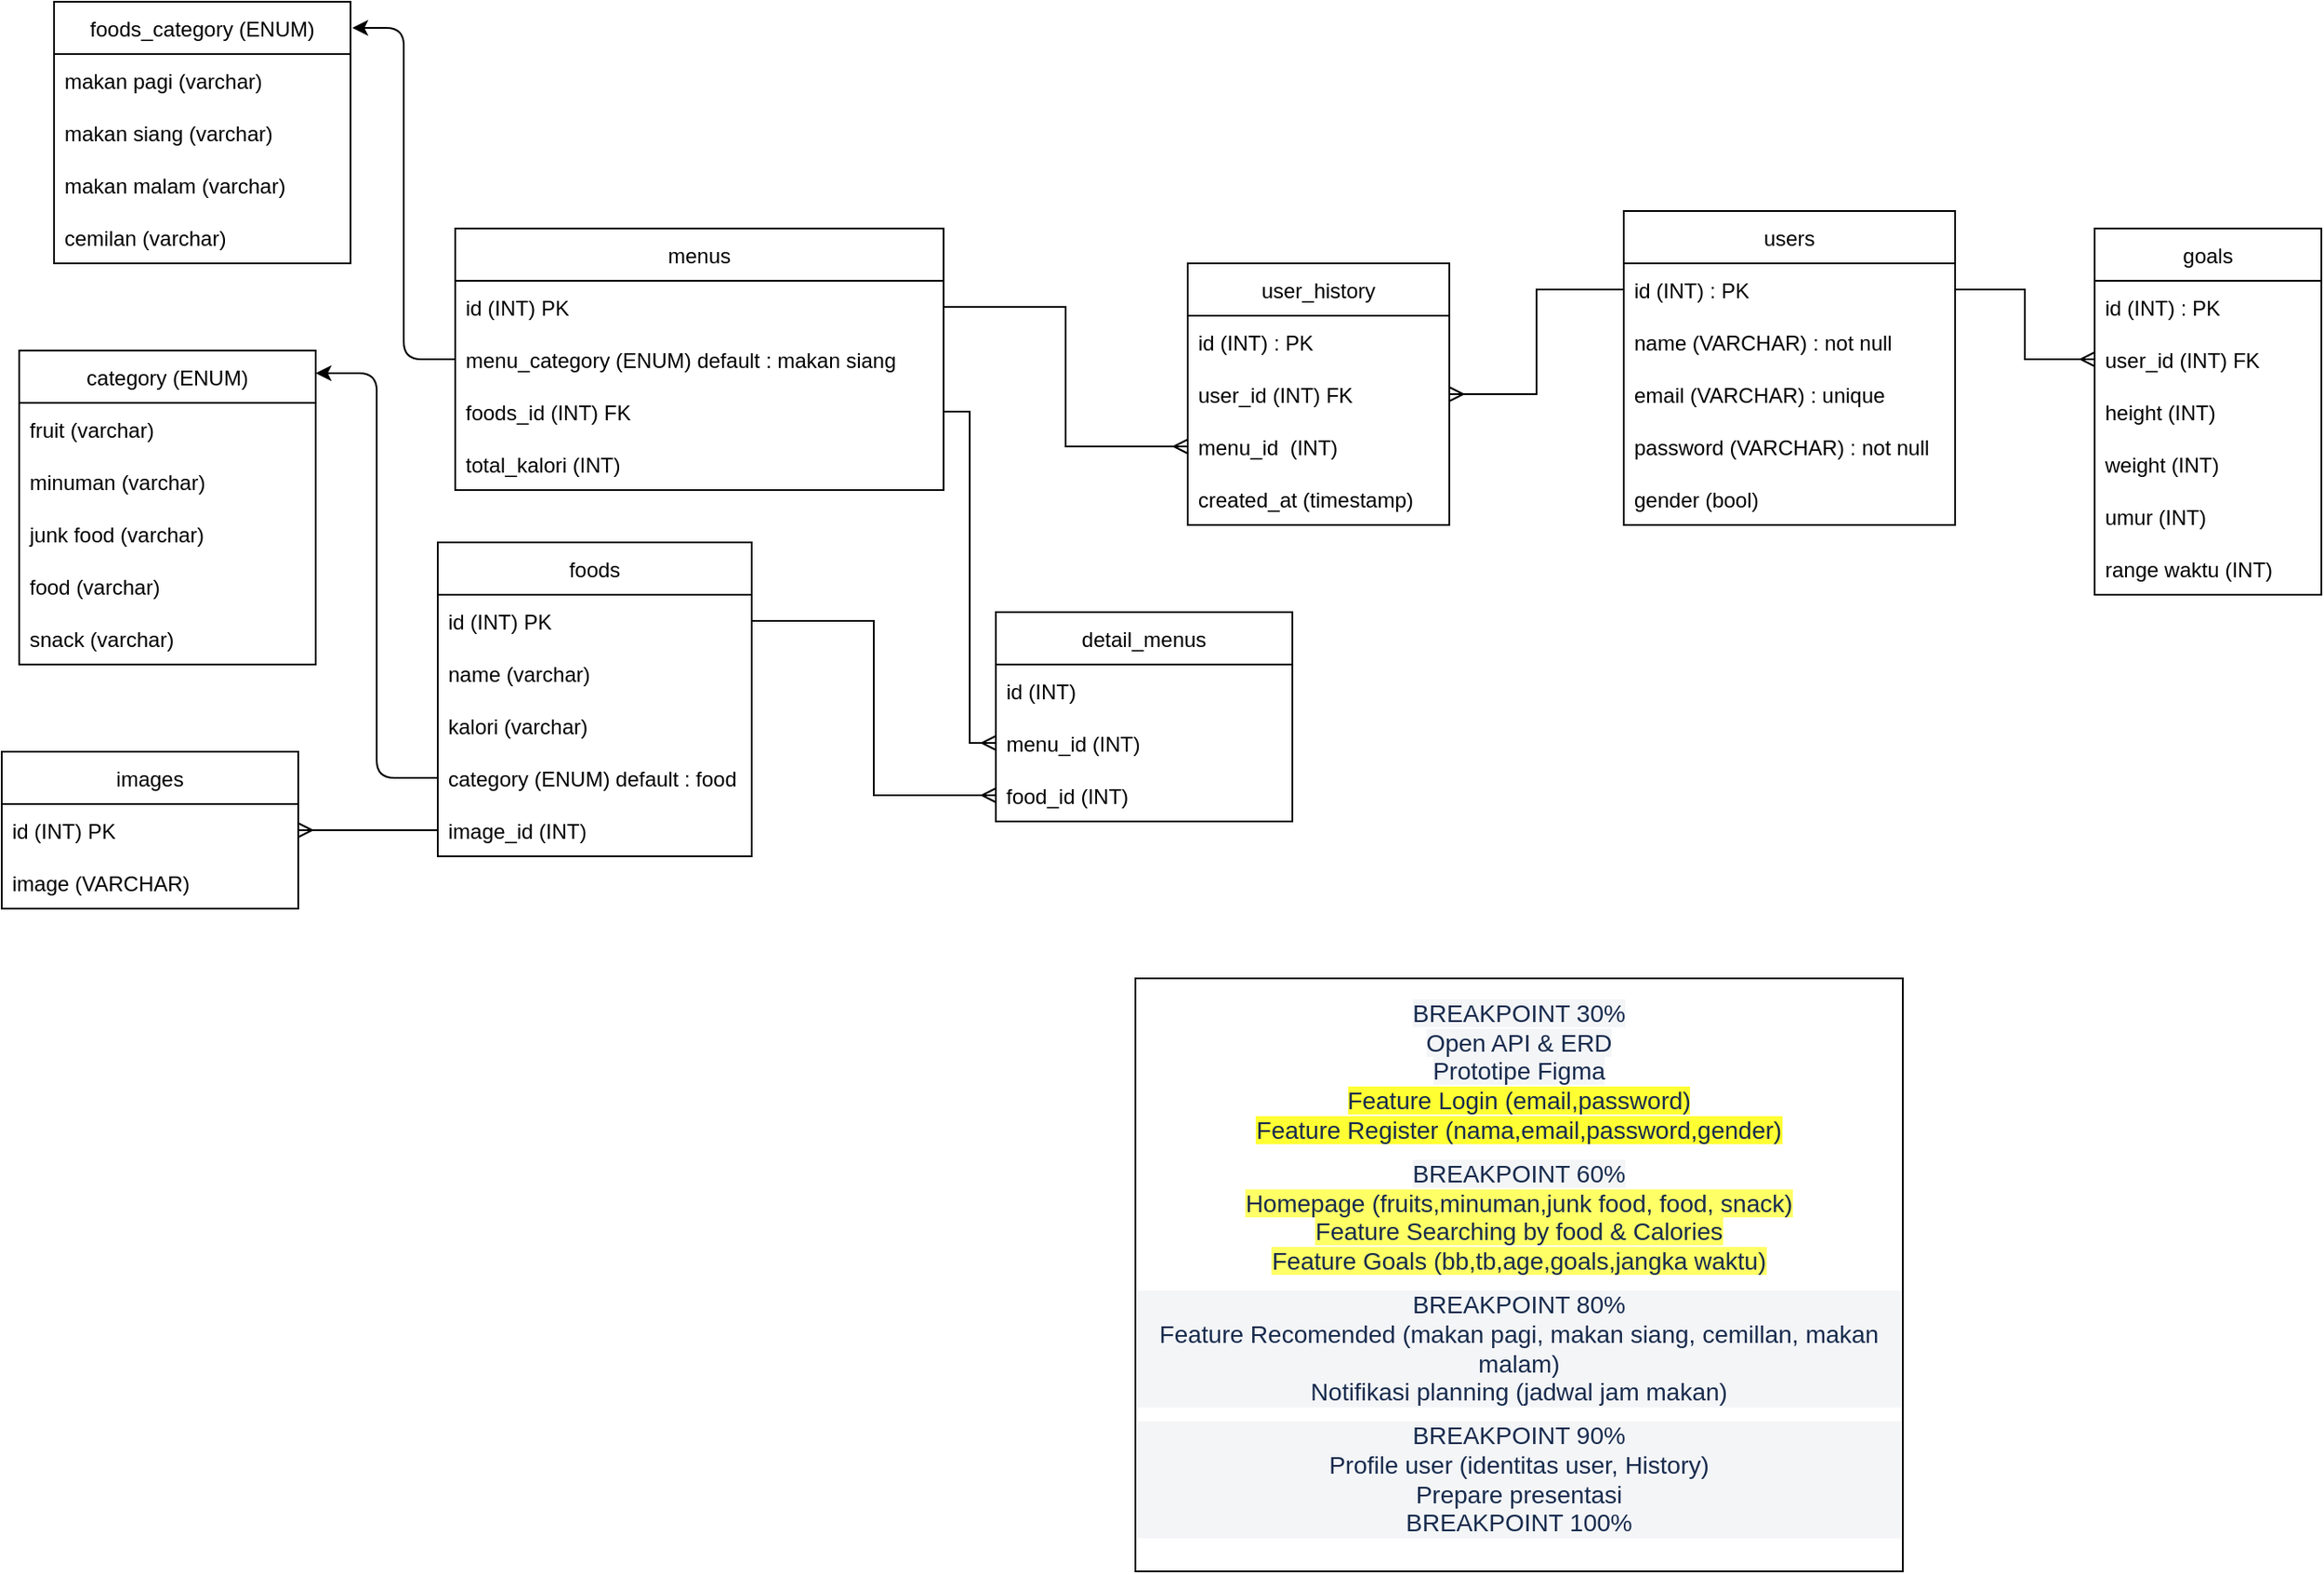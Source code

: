 <mxfile>
    <diagram id="cJwIZMxX6NavqjxChlhD" name="Page-1">
        <mxGraphModel dx="1247" dy="1328" grid="1" gridSize="10" guides="1" tooltips="1" connect="1" arrows="1" fold="1" page="1" pageScale="1" pageWidth="1100" pageHeight="850" math="0" shadow="0">
            <root>
                <mxCell id="0"/>
                <mxCell id="1" parent="0"/>
                <mxCell id="2" value="users" style="swimlane;fontStyle=0;childLayout=stackLayout;horizontal=1;startSize=30;horizontalStack=0;resizeParent=1;resizeParentMax=0;resizeLast=0;collapsible=1;marginBottom=0;" parent="1" vertex="1">
                    <mxGeometry x="1010" y="-60" width="190" height="180" as="geometry"/>
                </mxCell>
                <mxCell id="3" value="id (INT) : PK" style="text;strokeColor=none;fillColor=none;align=left;verticalAlign=middle;spacingLeft=4;spacingRight=4;overflow=hidden;points=[[0,0.5],[1,0.5]];portConstraint=eastwest;rotatable=0;" parent="2" vertex="1">
                    <mxGeometry y="30" width="190" height="30" as="geometry"/>
                </mxCell>
                <mxCell id="4" value="name (VARCHAR) : not null" style="text;strokeColor=none;fillColor=none;align=left;verticalAlign=middle;spacingLeft=4;spacingRight=4;overflow=hidden;points=[[0,0.5],[1,0.5]];portConstraint=eastwest;rotatable=0;" parent="2" vertex="1">
                    <mxGeometry y="60" width="190" height="30" as="geometry"/>
                </mxCell>
                <mxCell id="5" value="email (VARCHAR) : unique" style="text;strokeColor=none;fillColor=none;align=left;verticalAlign=middle;spacingLeft=4;spacingRight=4;overflow=hidden;points=[[0,0.5],[1,0.5]];portConstraint=eastwest;rotatable=0;" parent="2" vertex="1">
                    <mxGeometry y="90" width="190" height="30" as="geometry"/>
                </mxCell>
                <mxCell id="6" value="password (VARCHAR) : not null" style="text;strokeColor=none;fillColor=none;align=left;verticalAlign=middle;spacingLeft=4;spacingRight=4;overflow=hidden;points=[[0,0.5],[1,0.5]];portConstraint=eastwest;rotatable=0;" parent="2" vertex="1">
                    <mxGeometry y="120" width="190" height="30" as="geometry"/>
                </mxCell>
                <mxCell id="162" value="gender (bool)" style="text;strokeColor=none;fillColor=none;align=left;verticalAlign=middle;spacingLeft=4;spacingRight=4;overflow=hidden;points=[[0,0.5],[1,0.5]];portConstraint=eastwest;rotatable=0;" parent="2" vertex="1">
                    <mxGeometry y="150" width="190" height="30" as="geometry"/>
                </mxCell>
                <mxCell id="102" value="category (ENUM)" style="swimlane;fontStyle=0;childLayout=stackLayout;horizontal=1;startSize=30;horizontalStack=0;resizeParent=1;resizeParentMax=0;resizeLast=0;collapsible=1;marginBottom=0;" parent="1" vertex="1">
                    <mxGeometry x="90" y="20" width="170" height="180" as="geometry"/>
                </mxCell>
                <mxCell id="104" value="fruit (varchar)" style="text;strokeColor=none;fillColor=none;align=left;verticalAlign=middle;spacingLeft=4;spacingRight=4;overflow=hidden;points=[[0,0.5],[1,0.5]];portConstraint=eastwest;rotatable=0;" parent="102" vertex="1">
                    <mxGeometry y="30" width="170" height="30" as="geometry"/>
                </mxCell>
                <mxCell id="177" value="minuman (varchar)" style="text;strokeColor=none;fillColor=none;align=left;verticalAlign=middle;spacingLeft=4;spacingRight=4;overflow=hidden;points=[[0,0.5],[1,0.5]];portConstraint=eastwest;rotatable=0;" parent="102" vertex="1">
                    <mxGeometry y="60" width="170" height="30" as="geometry"/>
                </mxCell>
                <mxCell id="178" value="junk food (varchar)" style="text;strokeColor=none;fillColor=none;align=left;verticalAlign=middle;spacingLeft=4;spacingRight=4;overflow=hidden;points=[[0,0.5],[1,0.5]];portConstraint=eastwest;rotatable=0;" parent="102" vertex="1">
                    <mxGeometry y="90" width="170" height="30" as="geometry"/>
                </mxCell>
                <mxCell id="179" value="food (varchar)" style="text;strokeColor=none;fillColor=none;align=left;verticalAlign=middle;spacingLeft=4;spacingRight=4;overflow=hidden;points=[[0,0.5],[1,0.5]];portConstraint=eastwest;rotatable=0;" parent="102" vertex="1">
                    <mxGeometry y="120" width="170" height="30" as="geometry"/>
                </mxCell>
                <mxCell id="180" value="snack (varchar)" style="text;strokeColor=none;fillColor=none;align=left;verticalAlign=middle;spacingLeft=4;spacingRight=4;overflow=hidden;points=[[0,0.5],[1,0.5]];portConstraint=eastwest;rotatable=0;" parent="102" vertex="1">
                    <mxGeometry y="150" width="170" height="30" as="geometry"/>
                </mxCell>
                <mxCell id="115" value="images" style="swimlane;fontStyle=0;childLayout=stackLayout;horizontal=1;startSize=30;horizontalStack=0;resizeParent=1;resizeParentMax=0;resizeLast=0;collapsible=1;marginBottom=0;" parent="1" vertex="1">
                    <mxGeometry x="80" y="250" width="170" height="90" as="geometry"/>
                </mxCell>
                <mxCell id="116" value="id (INT) PK" style="text;strokeColor=none;fillColor=none;align=left;verticalAlign=middle;spacingLeft=4;spacingRight=4;overflow=hidden;points=[[0,0.5],[1,0.5]];portConstraint=eastwest;rotatable=0;" parent="115" vertex="1">
                    <mxGeometry y="30" width="170" height="30" as="geometry"/>
                </mxCell>
                <mxCell id="117" value="image (VARCHAR) " style="text;strokeColor=none;fillColor=none;align=left;verticalAlign=middle;spacingLeft=4;spacingRight=4;overflow=hidden;points=[[0,0.5],[1,0.5]];portConstraint=eastwest;rotatable=0;" parent="115" vertex="1">
                    <mxGeometry y="60" width="170" height="30" as="geometry"/>
                </mxCell>
                <mxCell id="118" value="" style="edgeStyle=elbowEdgeStyle;fontSize=12;html=1;endArrow=ERmany;rounded=0;exitX=0;exitY=0.5;exitDx=0;exitDy=0;entryX=1;entryY=0.5;entryDx=0;entryDy=0;" parent="1" source="160" target="116" edge="1">
                    <mxGeometry width="100" height="100" relative="1" as="geometry">
                        <mxPoint x="310" y="265.0" as="sourcePoint"/>
                        <mxPoint x="150" y="380" as="targetPoint"/>
                    </mxGeometry>
                </mxCell>
                <mxCell id="155" value="foods" style="swimlane;fontStyle=0;childLayout=stackLayout;horizontal=1;startSize=30;horizontalStack=0;resizeParent=1;resizeParentMax=0;resizeLast=0;collapsible=1;marginBottom=0;" parent="1" vertex="1">
                    <mxGeometry x="330" y="130" width="180" height="180" as="geometry"/>
                </mxCell>
                <mxCell id="156" value="id (INT) PK" style="text;strokeColor=none;fillColor=none;align=left;verticalAlign=middle;spacingLeft=4;spacingRight=4;overflow=hidden;points=[[0,0.5],[1,0.5]];portConstraint=eastwest;rotatable=0;" parent="155" vertex="1">
                    <mxGeometry y="30" width="180" height="30" as="geometry"/>
                </mxCell>
                <mxCell id="157" value="name (varchar)" style="text;strokeColor=none;fillColor=none;align=left;verticalAlign=middle;spacingLeft=4;spacingRight=4;overflow=hidden;points=[[0,0.5],[1,0.5]];portConstraint=eastwest;rotatable=0;" parent="155" vertex="1">
                    <mxGeometry y="60" width="180" height="30" as="geometry"/>
                </mxCell>
                <mxCell id="158" value="kalori (varchar)" style="text;strokeColor=none;fillColor=none;align=left;verticalAlign=middle;spacingLeft=4;spacingRight=4;overflow=hidden;points=[[0,0.5],[1,0.5]];portConstraint=eastwest;rotatable=0;" parent="155" vertex="1">
                    <mxGeometry y="90" width="180" height="30" as="geometry"/>
                </mxCell>
                <mxCell id="159" value="category (ENUM) default : food" style="text;strokeColor=none;fillColor=none;align=left;verticalAlign=middle;spacingLeft=4;spacingRight=4;overflow=hidden;points=[[0,0.5],[1,0.5]];portConstraint=eastwest;rotatable=0;" parent="155" vertex="1">
                    <mxGeometry y="120" width="180" height="30" as="geometry"/>
                </mxCell>
                <mxCell id="160" value="image_id (INT)" style="text;strokeColor=none;fillColor=none;align=left;verticalAlign=middle;spacingLeft=4;spacingRight=4;overflow=hidden;points=[[0,0.5],[1,0.5]];portConstraint=eastwest;rotatable=0;" parent="155" vertex="1">
                    <mxGeometry y="150" width="180" height="30" as="geometry"/>
                </mxCell>
                <mxCell id="163" value="goals" style="swimlane;fontStyle=0;childLayout=stackLayout;horizontal=1;startSize=30;horizontalStack=0;resizeParent=1;resizeParentMax=0;resizeLast=0;collapsible=1;marginBottom=0;" parent="1" vertex="1">
                    <mxGeometry x="1280" y="-50" width="130" height="210" as="geometry"/>
                </mxCell>
                <mxCell id="164" value="id (INT) : PK" style="text;strokeColor=none;fillColor=none;align=left;verticalAlign=middle;spacingLeft=4;spacingRight=4;overflow=hidden;points=[[0,0.5],[1,0.5]];portConstraint=eastwest;rotatable=0;" parent="163" vertex="1">
                    <mxGeometry y="30" width="130" height="30" as="geometry"/>
                </mxCell>
                <mxCell id="173" value="user_id (INT) FK" style="text;strokeColor=none;fillColor=none;align=left;verticalAlign=middle;spacingLeft=4;spacingRight=4;overflow=hidden;points=[[0,0.5],[1,0.5]];portConstraint=eastwest;rotatable=0;" parent="163" vertex="1">
                    <mxGeometry y="60" width="130" height="30" as="geometry"/>
                </mxCell>
                <mxCell id="168" value="height (INT)" style="text;strokeColor=none;fillColor=none;align=left;verticalAlign=middle;spacingLeft=4;spacingRight=4;overflow=hidden;points=[[0,0.5],[1,0.5]];portConstraint=eastwest;rotatable=0;" parent="163" vertex="1">
                    <mxGeometry y="90" width="130" height="30" as="geometry"/>
                </mxCell>
                <mxCell id="169" value="weight (INT)" style="text;strokeColor=none;fillColor=none;align=left;verticalAlign=middle;spacingLeft=4;spacingRight=4;overflow=hidden;points=[[0,0.5],[1,0.5]];portConstraint=eastwest;rotatable=0;" parent="163" vertex="1">
                    <mxGeometry y="120" width="130" height="30" as="geometry"/>
                </mxCell>
                <mxCell id="170" value="umur (INT)" style="text;strokeColor=none;fillColor=none;align=left;verticalAlign=middle;spacingLeft=4;spacingRight=4;overflow=hidden;points=[[0,0.5],[1,0.5]];portConstraint=eastwest;rotatable=0;" parent="163" vertex="1">
                    <mxGeometry y="150" width="130" height="30" as="geometry"/>
                </mxCell>
                <mxCell id="172" value="range waktu (INT)" style="text;strokeColor=none;fillColor=none;align=left;verticalAlign=middle;spacingLeft=4;spacingRight=4;overflow=hidden;points=[[0,0.5],[1,0.5]];portConstraint=eastwest;rotatable=0;" parent="163" vertex="1">
                    <mxGeometry y="180" width="130" height="30" as="geometry"/>
                </mxCell>
                <mxCell id="182" style="edgeStyle=elbowEdgeStyle;html=1;exitX=0;exitY=0.5;exitDx=0;exitDy=0;entryX=1;entryY=0.072;entryDx=0;entryDy=0;entryPerimeter=0;" parent="1" source="159" target="102" edge="1">
                    <mxGeometry relative="1" as="geometry">
                        <mxPoint x="690.0" y="215.0" as="targetPoint"/>
                        <mxPoint x="590" y="230" as="sourcePoint"/>
                    </mxGeometry>
                </mxCell>
                <mxCell id="183" value="&lt;p dir=&quot;auto&quot; style=&quot;margin: 0px 0px 8px ; color: rgb(23 , 43 , 77) ; font-size: 14px&quot;&gt;&lt;span style=&quot;background-color: rgb(244 , 245 , 247)&quot;&gt;BREAKPOINT 30%&lt;/span&gt;&lt;br&gt;&lt;span style=&quot;background-color: rgb(244 , 245 , 247)&quot;&gt;Open API &amp;amp; ERD&lt;/span&gt;&lt;br&gt;&lt;span style=&quot;background-color: rgb(244 , 245 , 247)&quot;&gt;Prototipe Figma&lt;/span&gt;&lt;br&gt;&lt;span style=&quot;background-color: rgb(255 , 255 , 51)&quot;&gt;Feature Login (email,password)&lt;br&gt;Feature Register (nama,email,password,gender)&lt;/span&gt;&lt;/p&gt;&lt;p dir=&quot;auto&quot; style=&quot;margin: 0px 0px 8px ; color: rgb(23 , 43 , 77) ; font-size: 14px&quot;&gt;&lt;span style=&quot;background-color: rgb(244 , 245 , 247)&quot;&gt;BREAKPOINT 60%&lt;/span&gt;&lt;br&gt;&lt;span style=&quot;background-color: rgb(255 , 255 , 102)&quot;&gt;Homepage (fruits,minuman,junk food, food, snack)&lt;br&gt;Feature Searching by food &amp;amp; Calories&lt;/span&gt;&lt;br&gt;&lt;span style=&quot;background-color: rgb(255 , 255 , 102)&quot;&gt;Feature Goals (bb,tb,age,goals,jangka waktu)&lt;/span&gt;&lt;/p&gt;&lt;p dir=&quot;auto&quot; style=&quot;margin: 0px 0px 8px ; color: rgb(23 , 43 , 77) ; font-family: , &amp;#34;blinkmacsystemfont&amp;#34; , &amp;#34;segoe ui&amp;#34; , &amp;#34;roboto&amp;#34; , &amp;#34;noto sans&amp;#34; , &amp;#34;ubuntu&amp;#34; , &amp;#34;droid sans&amp;#34; , &amp;#34;helvetica neue&amp;#34; , sans-serif ; font-size: 14px ; background-color: rgb(244 , 245 , 247)&quot;&gt;BREAKPOINT 80%&lt;br&gt;Feature Recomended (makan pagi, makan siang, cemillan, makan malam)&lt;br&gt;Notifikasi planning (jadwal jam makan)&lt;/p&gt;&lt;p dir=&quot;auto&quot; style=&quot;margin: 0px 0px 8px ; color: rgb(23 , 43 , 77) ; font-family: , &amp;#34;blinkmacsystemfont&amp;#34; , &amp;#34;segoe ui&amp;#34; , &amp;#34;roboto&amp;#34; , &amp;#34;noto sans&amp;#34; , &amp;#34;ubuntu&amp;#34; , &amp;#34;droid sans&amp;#34; , &amp;#34;helvetica neue&amp;#34; , sans-serif ; font-size: 14px ; background-color: rgb(244 , 245 , 247)&quot;&gt;BREAKPOINT 90%&lt;br&gt;Profile user (identitas user, History)&lt;br&gt;Prepare presentasi&lt;br&gt;BREAKPOINT 100%&lt;/p&gt;" style="whiteSpace=wrap;html=1;" vertex="1" parent="1">
                    <mxGeometry x="730" y="380" width="440" height="340" as="geometry"/>
                </mxCell>
                <mxCell id="186" value="menus" style="swimlane;fontStyle=0;childLayout=stackLayout;horizontal=1;startSize=30;horizontalStack=0;resizeParent=1;resizeParentMax=0;resizeLast=0;collapsible=1;marginBottom=0;" vertex="1" parent="1">
                    <mxGeometry x="340" y="-50" width="280" height="150" as="geometry"/>
                </mxCell>
                <mxCell id="187" value="id (INT) PK" style="text;strokeColor=none;fillColor=none;align=left;verticalAlign=middle;spacingLeft=4;spacingRight=4;overflow=hidden;points=[[0,0.5],[1,0.5]];portConstraint=eastwest;rotatable=0;" vertex="1" parent="186">
                    <mxGeometry y="30" width="280" height="30" as="geometry"/>
                </mxCell>
                <mxCell id="190" value="menu_category (ENUM) default : makan siang" style="text;strokeColor=none;fillColor=none;align=left;verticalAlign=middle;spacingLeft=4;spacingRight=4;overflow=hidden;points=[[0,0.5],[1,0.5]];portConstraint=eastwest;rotatable=0;" vertex="1" parent="186">
                    <mxGeometry y="60" width="280" height="30" as="geometry"/>
                </mxCell>
                <mxCell id="189" value="foods_id (INT) FK" style="text;strokeColor=none;fillColor=none;align=left;verticalAlign=middle;spacingLeft=4;spacingRight=4;overflow=hidden;points=[[0,0.5],[1,0.5]];portConstraint=eastwest;rotatable=0;" vertex="1" parent="186">
                    <mxGeometry y="90" width="280" height="30" as="geometry"/>
                </mxCell>
                <mxCell id="229" value="total_kalori (INT)" style="text;strokeColor=none;fillColor=none;align=left;verticalAlign=middle;spacingLeft=4;spacingRight=4;overflow=hidden;points=[[0,0.5],[1,0.5]];portConstraint=eastwest;rotatable=0;" vertex="1" parent="186">
                    <mxGeometry y="120" width="280" height="30" as="geometry"/>
                </mxCell>
                <mxCell id="192" value="foods_category (ENUM)" style="swimlane;fontStyle=0;childLayout=stackLayout;horizontal=1;startSize=30;horizontalStack=0;resizeParent=1;resizeParentMax=0;resizeLast=0;collapsible=1;marginBottom=0;" vertex="1" parent="1">
                    <mxGeometry x="110" y="-180" width="170" height="150" as="geometry"/>
                </mxCell>
                <mxCell id="193" value="makan pagi (varchar)" style="text;strokeColor=none;fillColor=none;align=left;verticalAlign=middle;spacingLeft=4;spacingRight=4;overflow=hidden;points=[[0,0.5],[1,0.5]];portConstraint=eastwest;rotatable=0;" vertex="1" parent="192">
                    <mxGeometry y="30" width="170" height="30" as="geometry"/>
                </mxCell>
                <mxCell id="194" value="makan siang (varchar)" style="text;strokeColor=none;fillColor=none;align=left;verticalAlign=middle;spacingLeft=4;spacingRight=4;overflow=hidden;points=[[0,0.5],[1,0.5]];portConstraint=eastwest;rotatable=0;" vertex="1" parent="192">
                    <mxGeometry y="60" width="170" height="30" as="geometry"/>
                </mxCell>
                <mxCell id="195" value="makan malam (varchar)" style="text;strokeColor=none;fillColor=none;align=left;verticalAlign=middle;spacingLeft=4;spacingRight=4;overflow=hidden;points=[[0,0.5],[1,0.5]];portConstraint=eastwest;rotatable=0;" vertex="1" parent="192">
                    <mxGeometry y="90" width="170" height="30" as="geometry"/>
                </mxCell>
                <mxCell id="196" value="cemilan (varchar)" style="text;strokeColor=none;fillColor=none;align=left;verticalAlign=middle;spacingLeft=4;spacingRight=4;overflow=hidden;points=[[0,0.5],[1,0.5]];portConstraint=eastwest;rotatable=0;" vertex="1" parent="192">
                    <mxGeometry y="120" width="170" height="30" as="geometry"/>
                </mxCell>
                <mxCell id="199" value="" style="edgeStyle=elbowEdgeStyle;fontSize=12;html=1;endArrow=ERmany;rounded=0;exitX=1;exitY=0.5;exitDx=0;exitDy=0;entryX=0;entryY=0.5;entryDx=0;entryDy=0;" edge="1" parent="1" source="189" target="204">
                    <mxGeometry width="100" height="100" relative="1" as="geometry">
                        <mxPoint x="690" y="150" as="sourcePoint"/>
                        <mxPoint x="840" y="80" as="targetPoint"/>
                    </mxGeometry>
                </mxCell>
                <mxCell id="202" value="detail_menus" style="swimlane;fontStyle=0;childLayout=stackLayout;horizontal=1;startSize=30;horizontalStack=0;resizeParent=1;resizeParentMax=0;resizeLast=0;collapsible=1;marginBottom=0;" vertex="1" parent="1">
                    <mxGeometry x="650" y="170" width="170" height="120" as="geometry"/>
                </mxCell>
                <mxCell id="203" value="id (INT)" style="text;strokeColor=none;fillColor=none;align=left;verticalAlign=middle;spacingLeft=4;spacingRight=4;overflow=hidden;points=[[0,0.5],[1,0.5]];portConstraint=eastwest;rotatable=0;" vertex="1" parent="202">
                    <mxGeometry y="30" width="170" height="30" as="geometry"/>
                </mxCell>
                <mxCell id="204" value="menu_id (INT)" style="text;strokeColor=none;fillColor=none;align=left;verticalAlign=middle;spacingLeft=4;spacingRight=4;overflow=hidden;points=[[0,0.5],[1,0.5]];portConstraint=eastwest;rotatable=0;" vertex="1" parent="202">
                    <mxGeometry y="60" width="170" height="30" as="geometry"/>
                </mxCell>
                <mxCell id="205" value="food_id (INT)" style="text;strokeColor=none;fillColor=none;align=left;verticalAlign=middle;spacingLeft=4;spacingRight=4;overflow=hidden;points=[[0,0.5],[1,0.5]];portConstraint=eastwest;rotatable=0;" vertex="1" parent="202">
                    <mxGeometry y="90" width="170" height="30" as="geometry"/>
                </mxCell>
                <mxCell id="214" value="" style="edgeStyle=elbowEdgeStyle;fontSize=12;html=1;endArrow=ERmany;rounded=0;exitX=1;exitY=0.5;exitDx=0;exitDy=0;entryX=0;entryY=0.5;entryDx=0;entryDy=0;" edge="1" parent="1" source="156" target="205">
                    <mxGeometry width="100" height="100" relative="1" as="geometry">
                        <mxPoint x="630" y="175" as="sourcePoint"/>
                        <mxPoint x="570" y="90" as="targetPoint"/>
                    </mxGeometry>
                </mxCell>
                <mxCell id="215" style="edgeStyle=elbowEdgeStyle;html=1;exitX=0;exitY=0.5;exitDx=0;exitDy=0;entryX=1.006;entryY=0.1;entryDx=0;entryDy=0;entryPerimeter=0;" edge="1" parent="1" source="190" target="192">
                    <mxGeometry relative="1" as="geometry">
                        <mxPoint x="1048.13" y="301.74" as="targetPoint"/>
                        <mxPoint x="1010" y="250" as="sourcePoint"/>
                    </mxGeometry>
                </mxCell>
                <mxCell id="216" value="" style="edgeStyle=elbowEdgeStyle;fontSize=12;html=1;endArrow=ERmany;rounded=0;exitX=1;exitY=0.5;exitDx=0;exitDy=0;entryX=0;entryY=0.5;entryDx=0;entryDy=0;" edge="1" parent="1" source="3" target="173">
                    <mxGeometry width="100" height="100" relative="1" as="geometry">
                        <mxPoint x="1450" y="220" as="sourcePoint"/>
                        <mxPoint x="1360" y="180" as="targetPoint"/>
                    </mxGeometry>
                </mxCell>
                <mxCell id="217" value="user_history" style="swimlane;fontStyle=0;childLayout=stackLayout;horizontal=1;startSize=30;horizontalStack=0;resizeParent=1;resizeParentMax=0;resizeLast=0;collapsible=1;marginBottom=0;" vertex="1" parent="1">
                    <mxGeometry x="760" y="-30" width="150" height="150" as="geometry"/>
                </mxCell>
                <mxCell id="218" value="id (INT) : PK" style="text;strokeColor=none;fillColor=none;align=left;verticalAlign=middle;spacingLeft=4;spacingRight=4;overflow=hidden;points=[[0,0.5],[1,0.5]];portConstraint=eastwest;rotatable=0;" vertex="1" parent="217">
                    <mxGeometry y="30" width="150" height="30" as="geometry"/>
                </mxCell>
                <mxCell id="219" value="user_id (INT) FK" style="text;strokeColor=none;fillColor=none;align=left;verticalAlign=middle;spacingLeft=4;spacingRight=4;overflow=hidden;points=[[0,0.5],[1,0.5]];portConstraint=eastwest;rotatable=0;" vertex="1" parent="217">
                    <mxGeometry y="60" width="150" height="30" as="geometry"/>
                </mxCell>
                <mxCell id="223" value="menu_id  (INT)" style="text;strokeColor=none;fillColor=none;align=left;verticalAlign=middle;spacingLeft=4;spacingRight=4;overflow=hidden;points=[[0,0.5],[1,0.5]];portConstraint=eastwest;rotatable=0;" vertex="1" parent="217">
                    <mxGeometry y="90" width="150" height="30" as="geometry"/>
                </mxCell>
                <mxCell id="228" value="created_at (timestamp)" style="text;strokeColor=none;fillColor=none;align=left;verticalAlign=middle;spacingLeft=4;spacingRight=4;overflow=hidden;points=[[0,0.5],[1,0.5]];portConstraint=eastwest;rotatable=0;" vertex="1" parent="217">
                    <mxGeometry y="120" width="150" height="30" as="geometry"/>
                </mxCell>
                <mxCell id="224" value="" style="edgeStyle=elbowEdgeStyle;fontSize=12;html=1;endArrow=ERmany;rounded=0;exitX=1;exitY=0.5;exitDx=0;exitDy=0;entryX=0;entryY=0.5;entryDx=0;entryDy=0;" edge="1" parent="1" source="187" target="223">
                    <mxGeometry width="100" height="100" relative="1" as="geometry">
                        <mxPoint x="700" y="-60" as="sourcePoint"/>
                        <mxPoint x="730" y="110" as="targetPoint"/>
                    </mxGeometry>
                </mxCell>
                <mxCell id="225" value="" style="edgeStyle=elbowEdgeStyle;fontSize=12;html=1;endArrow=ERmany;rounded=0;exitX=0;exitY=0.5;exitDx=0;exitDy=0;entryX=1;entryY=0.5;entryDx=0;entryDy=0;" edge="1" parent="1" source="3" target="219">
                    <mxGeometry width="100" height="100" relative="1" as="geometry">
                        <mxPoint x="1000" y="-10" as="sourcePoint"/>
                        <mxPoint x="1230" y="70" as="targetPoint"/>
                    </mxGeometry>
                </mxCell>
            </root>
        </mxGraphModel>
    </diagram>
</mxfile>